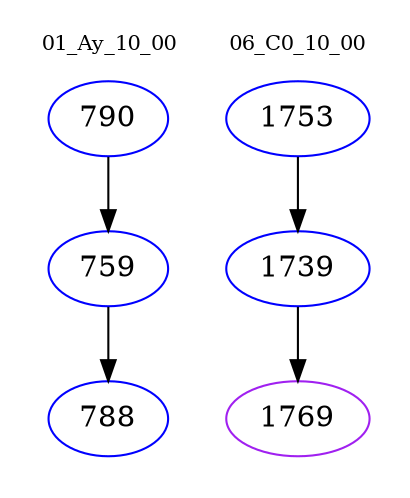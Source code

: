 digraph{
subgraph cluster_0 {
color = white
label = "01_Ay_10_00";
fontsize=10;
T0_790 [label="790", color="blue"]
T0_790 -> T0_759 [color="black"]
T0_759 [label="759", color="blue"]
T0_759 -> T0_788 [color="black"]
T0_788 [label="788", color="blue"]
}
subgraph cluster_1 {
color = white
label = "06_C0_10_00";
fontsize=10;
T1_1753 [label="1753", color="blue"]
T1_1753 -> T1_1739 [color="black"]
T1_1739 [label="1739", color="blue"]
T1_1739 -> T1_1769 [color="black"]
T1_1769 [label="1769", color="purple"]
}
}
